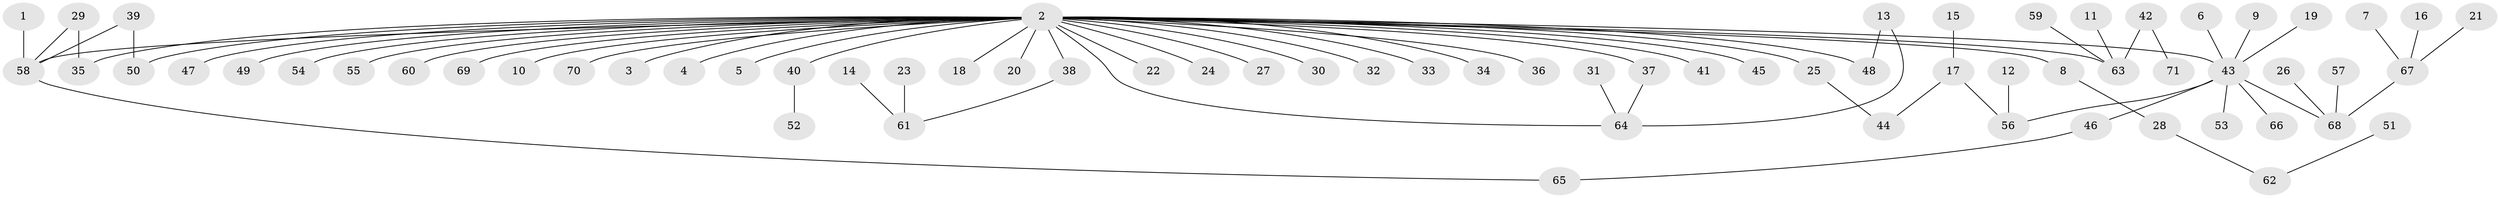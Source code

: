// original degree distribution, {12: 0.007042253521126761, 28: 0.007042253521126761, 4: 0.056338028169014086, 7: 0.007042253521126761, 1: 0.6197183098591549, 3: 0.08450704225352113, 11: 0.007042253521126761, 6: 0.02112676056338028, 5: 0.028169014084507043, 2: 0.1619718309859155}
// Generated by graph-tools (version 1.1) at 2025/26/03/09/25 03:26:00]
// undirected, 71 vertices, 76 edges
graph export_dot {
graph [start="1"]
  node [color=gray90,style=filled];
  1;
  2;
  3;
  4;
  5;
  6;
  7;
  8;
  9;
  10;
  11;
  12;
  13;
  14;
  15;
  16;
  17;
  18;
  19;
  20;
  21;
  22;
  23;
  24;
  25;
  26;
  27;
  28;
  29;
  30;
  31;
  32;
  33;
  34;
  35;
  36;
  37;
  38;
  39;
  40;
  41;
  42;
  43;
  44;
  45;
  46;
  47;
  48;
  49;
  50;
  51;
  52;
  53;
  54;
  55;
  56;
  57;
  58;
  59;
  60;
  61;
  62;
  63;
  64;
  65;
  66;
  67;
  68;
  69;
  70;
  71;
  1 -- 58 [weight=1.0];
  2 -- 3 [weight=1.0];
  2 -- 4 [weight=1.0];
  2 -- 5 [weight=1.0];
  2 -- 8 [weight=1.0];
  2 -- 10 [weight=1.0];
  2 -- 18 [weight=1.0];
  2 -- 20 [weight=1.0];
  2 -- 22 [weight=1.0];
  2 -- 24 [weight=1.0];
  2 -- 25 [weight=1.0];
  2 -- 27 [weight=1.0];
  2 -- 30 [weight=1.0];
  2 -- 32 [weight=1.0];
  2 -- 33 [weight=1.0];
  2 -- 34 [weight=1.0];
  2 -- 35 [weight=2.0];
  2 -- 36 [weight=1.0];
  2 -- 37 [weight=1.0];
  2 -- 38 [weight=1.0];
  2 -- 40 [weight=1.0];
  2 -- 41 [weight=1.0];
  2 -- 43 [weight=1.0];
  2 -- 45 [weight=1.0];
  2 -- 47 [weight=1.0];
  2 -- 48 [weight=1.0];
  2 -- 49 [weight=1.0];
  2 -- 50 [weight=1.0];
  2 -- 54 [weight=1.0];
  2 -- 55 [weight=1.0];
  2 -- 58 [weight=1.0];
  2 -- 60 [weight=1.0];
  2 -- 63 [weight=1.0];
  2 -- 64 [weight=1.0];
  2 -- 69 [weight=1.0];
  2 -- 70 [weight=1.0];
  6 -- 43 [weight=1.0];
  7 -- 67 [weight=1.0];
  8 -- 28 [weight=1.0];
  9 -- 43 [weight=1.0];
  11 -- 63 [weight=1.0];
  12 -- 56 [weight=1.0];
  13 -- 48 [weight=1.0];
  13 -- 64 [weight=1.0];
  14 -- 61 [weight=1.0];
  15 -- 17 [weight=1.0];
  16 -- 67 [weight=1.0];
  17 -- 44 [weight=1.0];
  17 -- 56 [weight=1.0];
  19 -- 43 [weight=1.0];
  21 -- 67 [weight=1.0];
  23 -- 61 [weight=1.0];
  25 -- 44 [weight=1.0];
  26 -- 68 [weight=1.0];
  28 -- 62 [weight=1.0];
  29 -- 35 [weight=1.0];
  29 -- 58 [weight=1.0];
  31 -- 64 [weight=1.0];
  37 -- 64 [weight=1.0];
  38 -- 61 [weight=1.0];
  39 -- 50 [weight=1.0];
  39 -- 58 [weight=1.0];
  40 -- 52 [weight=1.0];
  42 -- 63 [weight=1.0];
  42 -- 71 [weight=1.0];
  43 -- 46 [weight=1.0];
  43 -- 53 [weight=1.0];
  43 -- 56 [weight=1.0];
  43 -- 66 [weight=1.0];
  43 -- 68 [weight=1.0];
  46 -- 65 [weight=1.0];
  51 -- 62 [weight=1.0];
  57 -- 68 [weight=2.0];
  58 -- 65 [weight=1.0];
  59 -- 63 [weight=1.0];
  67 -- 68 [weight=1.0];
}
